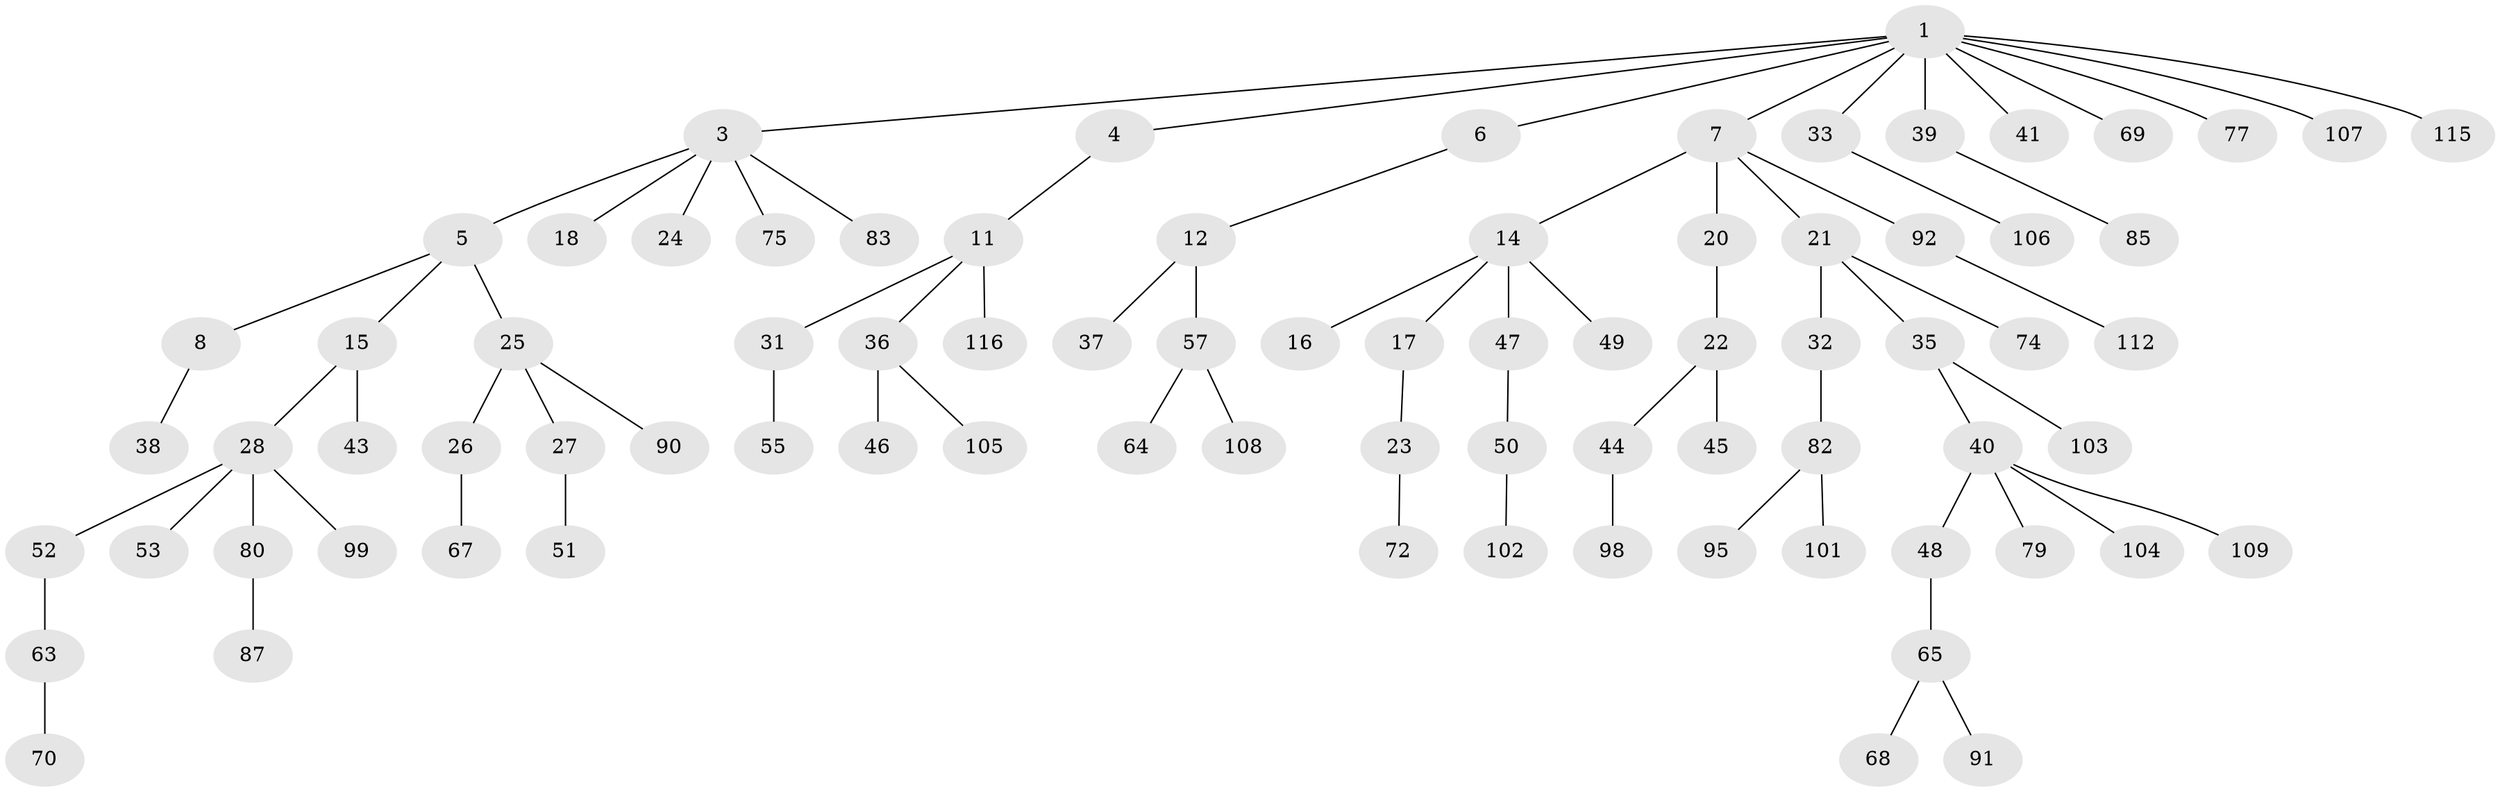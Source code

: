 // Generated by graph-tools (version 1.1) at 2025/24/03/03/25 07:24:06]
// undirected, 81 vertices, 80 edges
graph export_dot {
graph [start="1"]
  node [color=gray90,style=filled];
  1 [super="+2"];
  3 [super="+19"];
  4 [super="+96"];
  5 [super="+13"];
  6;
  7 [super="+10"];
  8 [super="+9"];
  11 [super="+66"];
  12;
  14;
  15;
  16;
  17 [super="+71"];
  18;
  20;
  21 [super="+30"];
  22;
  23 [super="+114"];
  24;
  25 [super="+84"];
  26;
  27 [super="+34"];
  28 [super="+29"];
  31 [super="+61"];
  32 [super="+117"];
  33;
  35 [super="+62"];
  36 [super="+42"];
  37;
  38 [super="+81"];
  39;
  40 [super="+59"];
  41 [super="+56"];
  43 [super="+58"];
  44 [super="+100"];
  45;
  46;
  47;
  48 [super="+54"];
  49;
  50 [super="+60"];
  51 [super="+86"];
  52 [super="+88"];
  53;
  55;
  57 [super="+94"];
  63 [super="+76"];
  64 [super="+97"];
  65 [super="+78"];
  67;
  68;
  69;
  70;
  72 [super="+73"];
  74;
  75;
  77 [super="+113"];
  79;
  80 [super="+89"];
  82;
  83 [super="+93"];
  85;
  87;
  90;
  91;
  92 [super="+110"];
  95;
  98;
  99;
  101;
  102;
  103;
  104 [super="+111"];
  105;
  106;
  107;
  108;
  109;
  112;
  115;
  116;
  1 -- 3;
  1 -- 4;
  1 -- 77;
  1 -- 33;
  1 -- 69;
  1 -- 6;
  1 -- 39;
  1 -- 7;
  1 -- 41;
  1 -- 107;
  1 -- 115;
  3 -- 5;
  3 -- 18;
  3 -- 83;
  3 -- 24;
  3 -- 75;
  4 -- 11;
  5 -- 8;
  5 -- 25;
  5 -- 15;
  6 -- 12;
  7 -- 14;
  7 -- 20;
  7 -- 21;
  7 -- 92;
  8 -- 38;
  11 -- 31;
  11 -- 36;
  11 -- 116;
  12 -- 37;
  12 -- 57;
  14 -- 16;
  14 -- 17;
  14 -- 47;
  14 -- 49;
  15 -- 28;
  15 -- 43;
  17 -- 23;
  20 -- 22;
  21 -- 32;
  21 -- 74;
  21 -- 35;
  22 -- 44;
  22 -- 45;
  23 -- 72;
  25 -- 26;
  25 -- 27;
  25 -- 90;
  26 -- 67;
  27 -- 51;
  28 -- 52;
  28 -- 53;
  28 -- 80;
  28 -- 99;
  31 -- 55;
  32 -- 82;
  33 -- 106;
  35 -- 40;
  35 -- 103;
  36 -- 46;
  36 -- 105;
  39 -- 85;
  40 -- 48;
  40 -- 79;
  40 -- 104;
  40 -- 109;
  44 -- 98;
  47 -- 50;
  48 -- 65;
  50 -- 102;
  52 -- 63;
  57 -- 64;
  57 -- 108;
  63 -- 70;
  65 -- 68;
  65 -- 91;
  80 -- 87;
  82 -- 95;
  82 -- 101;
  92 -- 112;
}
